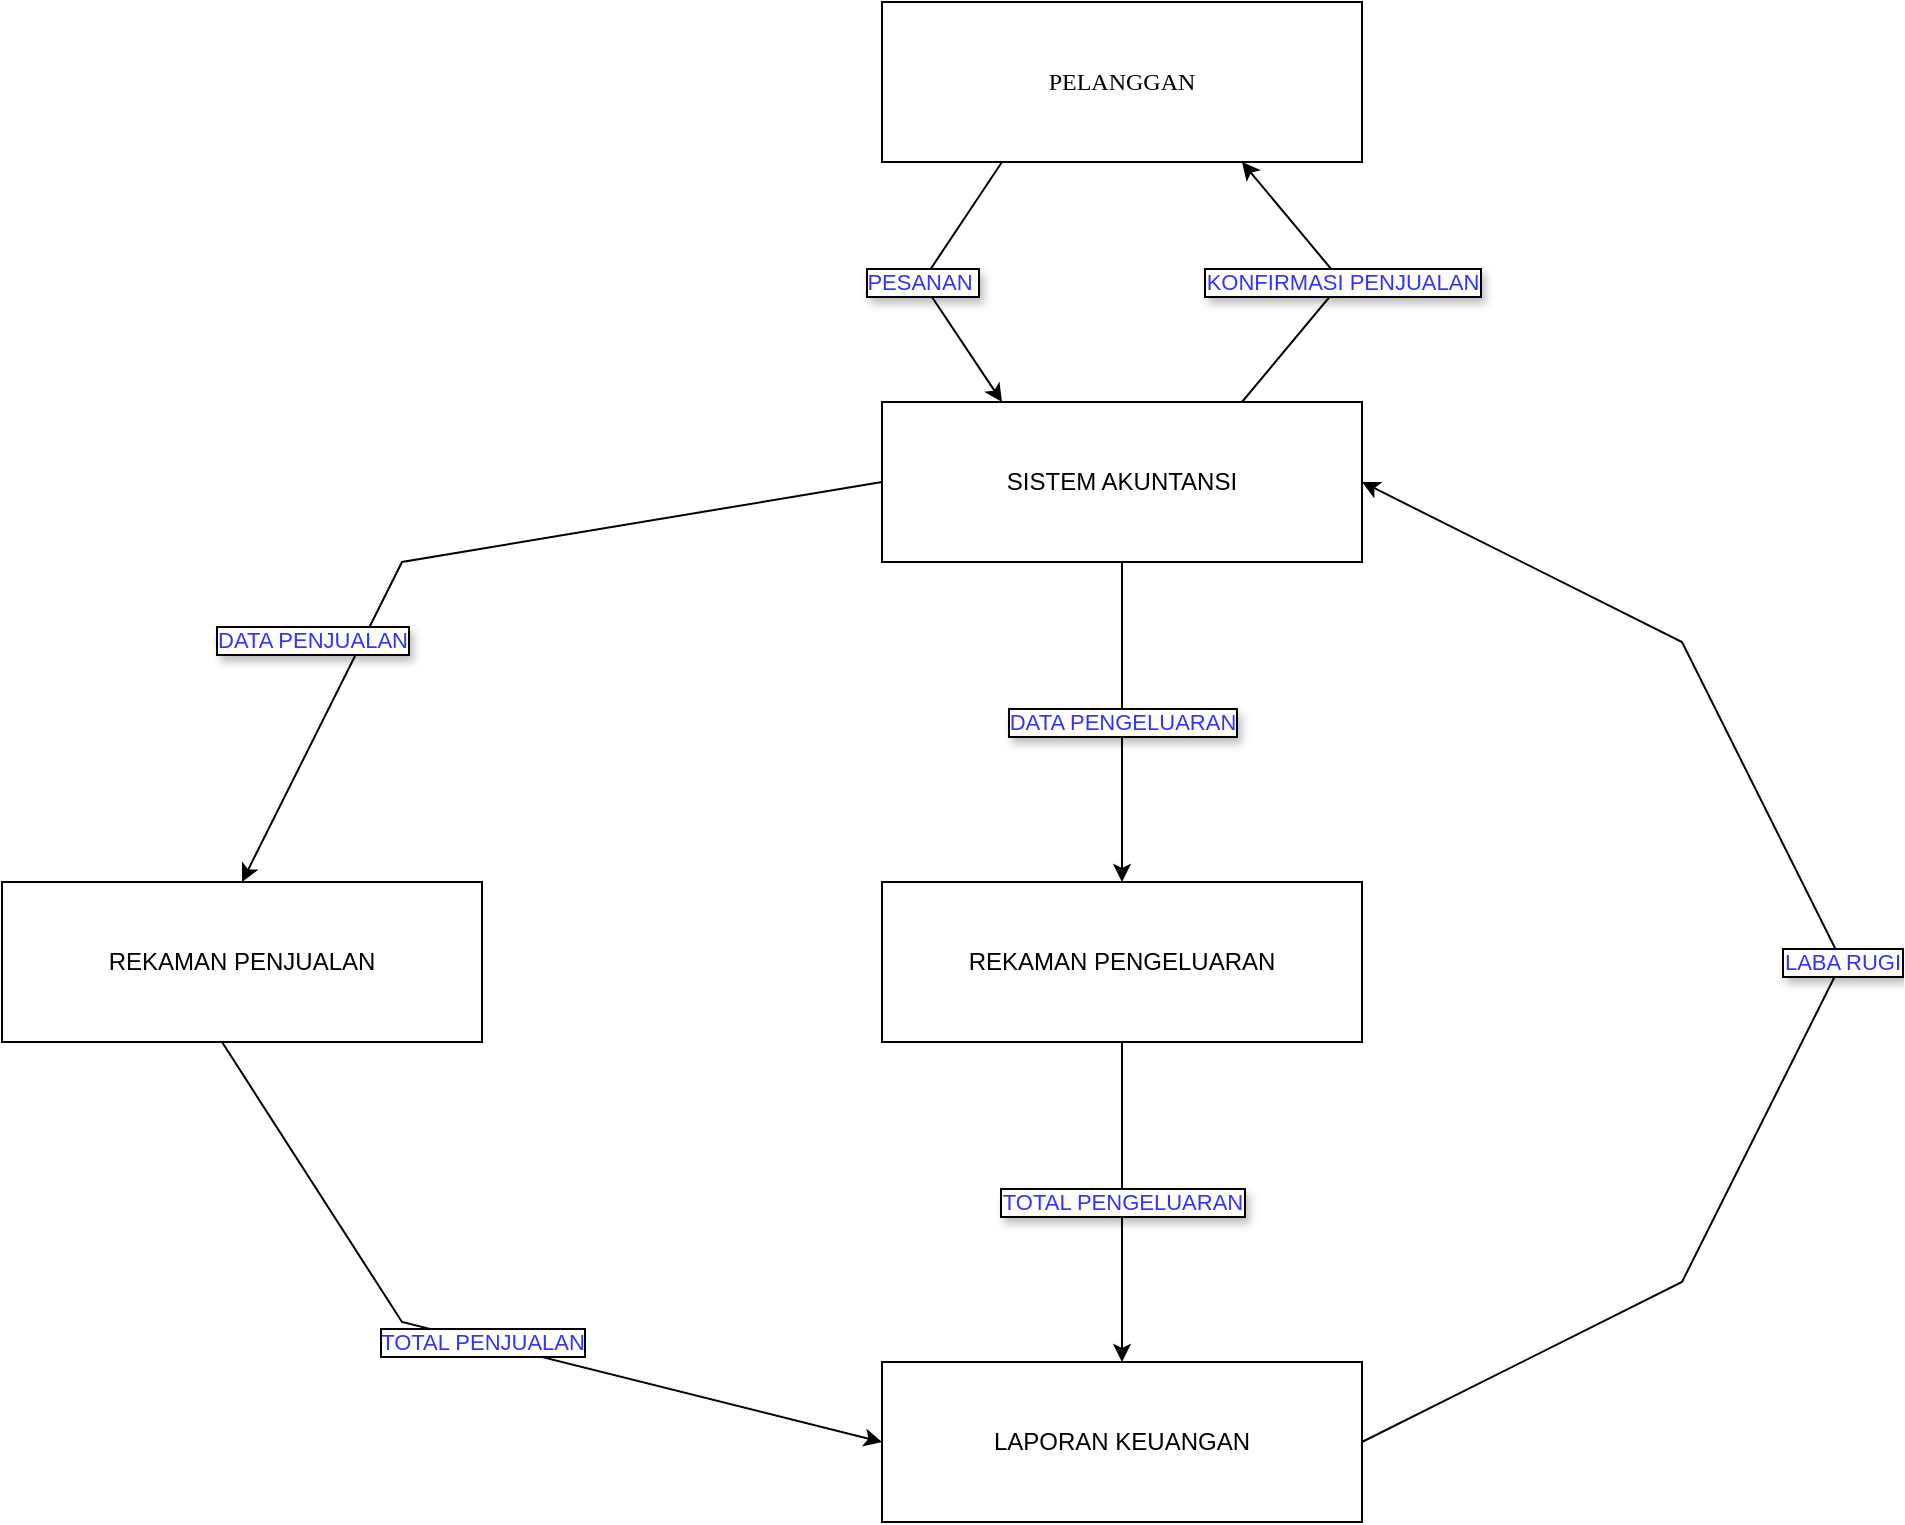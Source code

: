 <mxfile version="24.7.17">
  <diagram name="Halaman-1" id="Mqd_CiU4WyvhfChNvd4N">
    <mxGraphModel grid="1" page="1" gridSize="10" guides="1" tooltips="1" connect="1" arrows="1" fold="1" pageScale="1" pageWidth="827" pageHeight="1169" math="0" shadow="0">
      <root>
        <mxCell id="0" />
        <mxCell id="1" parent="0" />
        <mxCell id="oBupGqsHxvxtGwmtC9NF-1" value="PELANGGAN" style="rounded=0;whiteSpace=wrap;html=1;fontFamily=Times New Roman;" vertex="1" parent="1">
          <mxGeometry x="280" y="-200" width="240" height="80" as="geometry" />
        </mxCell>
        <mxCell id="oBupGqsHxvxtGwmtC9NF-2" value="SISTEM AKUNTANSI" style="rounded=0;whiteSpace=wrap;html=1;" vertex="1" parent="1">
          <mxGeometry x="280" width="240" height="80" as="geometry" />
        </mxCell>
        <mxCell id="oBupGqsHxvxtGwmtC9NF-3" style="edgeStyle=orthogonalEdgeStyle;rounded=0;orthogonalLoop=1;jettySize=auto;html=1;exitX=0.5;exitY=1;exitDx=0;exitDy=0;" edge="1" parent="1" source="oBupGqsHxvxtGwmtC9NF-1" target="oBupGqsHxvxtGwmtC9NF-1">
          <mxGeometry relative="1" as="geometry" />
        </mxCell>
        <mxCell id="oBupGqsHxvxtGwmtC9NF-4" value="REKAMAN PENGELUARAN" style="rounded=0;whiteSpace=wrap;html=1;" vertex="1" parent="1">
          <mxGeometry x="280" y="240" width="240" height="80" as="geometry" />
        </mxCell>
        <mxCell id="oBupGqsHxvxtGwmtC9NF-5" value="LAPORAN KEUANGAN" style="rounded=0;whiteSpace=wrap;html=1;" vertex="1" parent="1">
          <mxGeometry x="280" y="480" width="240" height="80" as="geometry" />
        </mxCell>
        <mxCell id="oBupGqsHxvxtGwmtC9NF-6" value="REKAMAN PENJUALAN" style="rounded=0;whiteSpace=wrap;html=1;" vertex="1" parent="1">
          <mxGeometry x="-160" y="240" width="240" height="80" as="geometry" />
        </mxCell>
        <mxCell id="oBupGqsHxvxtGwmtC9NF-36" value="" style="endArrow=classic;html=1;rounded=0;entryX=0.5;entryY=0;entryDx=0;entryDy=0;exitX=0;exitY=0.5;exitDx=0;exitDy=0;" edge="1" parent="1" source="oBupGqsHxvxtGwmtC9NF-2" target="oBupGqsHxvxtGwmtC9NF-6">
          <mxGeometry relative="1" as="geometry">
            <mxPoint x="80" y="190" as="sourcePoint" />
            <mxPoint x="180" y="190" as="targetPoint" />
            <Array as="points">
              <mxPoint x="40" y="80" />
            </Array>
          </mxGeometry>
        </mxCell>
        <mxCell id="oBupGqsHxvxtGwmtC9NF-37" value="DATA PENJUALAN" style="edgeLabel;resizable=0;html=1;;align=center;verticalAlign=middle;fontColor=#3333FF;labelBorderColor=default;textShadow=1;" connectable="0" vertex="1" parent="oBupGqsHxvxtGwmtC9NF-36">
          <mxGeometry relative="1" as="geometry">
            <mxPoint x="-77" y="44" as="offset" />
          </mxGeometry>
        </mxCell>
        <mxCell id="oBupGqsHxvxtGwmtC9NF-38" value="" style="endArrow=classic;html=1;rounded=0;exitX=1;exitY=0.5;exitDx=0;exitDy=0;entryX=1;entryY=0.5;entryDx=0;entryDy=0;" edge="1" parent="1" source="oBupGqsHxvxtGwmtC9NF-5" target="oBupGqsHxvxtGwmtC9NF-2">
          <mxGeometry relative="1" as="geometry">
            <mxPoint x="530" y="480" as="sourcePoint" />
            <mxPoint x="530" y="80" as="targetPoint" />
            <Array as="points">
              <mxPoint x="680" y="440" />
              <mxPoint x="760" y="280" />
              <mxPoint x="680" y="120" />
            </Array>
          </mxGeometry>
        </mxCell>
        <mxCell id="oBupGqsHxvxtGwmtC9NF-39" value="LABA RUGI" style="edgeLabel;resizable=0;html=1;;align=center;verticalAlign=middle;fontColor=#3333FF;textShadow=1;labelBorderColor=default;" connectable="0" vertex="1" parent="oBupGqsHxvxtGwmtC9NF-38">
          <mxGeometry relative="1" as="geometry" />
        </mxCell>
        <mxCell id="oBupGqsHxvxtGwmtC9NF-40" value="" style="endArrow=classic;html=1;rounded=0;entryX=0;entryY=0.5;entryDx=0;entryDy=0;" edge="1" parent="1" target="oBupGqsHxvxtGwmtC9NF-5">
          <mxGeometry relative="1" as="geometry">
            <mxPoint x="-50" y="320" as="sourcePoint" />
            <mxPoint x="50" y="320" as="targetPoint" />
            <Array as="points">
              <mxPoint x="40" y="460" />
            </Array>
          </mxGeometry>
        </mxCell>
        <mxCell id="oBupGqsHxvxtGwmtC9NF-41" value="TOTAL PENJUALAN" style="edgeLabel;resizable=0;html=1;;align=center;verticalAlign=middle;fontColor=#3333FF;textShadow=0;labelBorderColor=default;" connectable="0" vertex="1" parent="oBupGqsHxvxtGwmtC9NF-40">
          <mxGeometry relative="1" as="geometry" />
        </mxCell>
        <mxCell id="oBupGqsHxvxtGwmtC9NF-44" value="" style="endArrow=classic;html=1;rounded=0;entryX=0.5;entryY=0;entryDx=0;entryDy=0;exitX=0.5;exitY=1;exitDx=0;exitDy=0;" edge="1" parent="1" source="oBupGqsHxvxtGwmtC9NF-2" target="oBupGqsHxvxtGwmtC9NF-4">
          <mxGeometry relative="1" as="geometry">
            <mxPoint x="300" y="130" as="sourcePoint" />
            <mxPoint x="400" y="130" as="targetPoint" />
          </mxGeometry>
        </mxCell>
        <mxCell id="oBupGqsHxvxtGwmtC9NF-45" value="DATA PENGELUARAN" style="edgeLabel;resizable=0;html=1;;align=center;verticalAlign=middle;fontColor=#3333FF;textShadow=1;labelBorderColor=default;" connectable="0" vertex="1" parent="oBupGqsHxvxtGwmtC9NF-44">
          <mxGeometry relative="1" as="geometry" />
        </mxCell>
        <mxCell id="oBupGqsHxvxtGwmtC9NF-46" value="" style="endArrow=classic;html=1;rounded=0;entryX=0.5;entryY=0;entryDx=0;entryDy=0;exitX=0.5;exitY=1;exitDx=0;exitDy=0;" edge="1" parent="1" source="oBupGqsHxvxtGwmtC9NF-4" target="oBupGqsHxvxtGwmtC9NF-5">
          <mxGeometry relative="1" as="geometry">
            <mxPoint x="340" y="330" as="sourcePoint" />
            <mxPoint x="440" y="330" as="targetPoint" />
          </mxGeometry>
        </mxCell>
        <mxCell id="oBupGqsHxvxtGwmtC9NF-47" value="TOTAL PENGELUARAN" style="edgeLabel;resizable=0;html=1;;align=center;verticalAlign=middle;textShadow=1;labelBorderColor=default;fontColor=#3333FF;" connectable="0" vertex="1" parent="oBupGqsHxvxtGwmtC9NF-46">
          <mxGeometry relative="1" as="geometry" />
        </mxCell>
        <mxCell id="oBupGqsHxvxtGwmtC9NF-50" value="" style="endArrow=classic;html=1;rounded=0;exitX=0.25;exitY=1;exitDx=0;exitDy=0;entryX=0.25;entryY=0;entryDx=0;entryDy=0;" edge="1" parent="1" source="oBupGqsHxvxtGwmtC9NF-1" target="oBupGqsHxvxtGwmtC9NF-2">
          <mxGeometry relative="1" as="geometry">
            <mxPoint x="300" y="130" as="sourcePoint" />
            <mxPoint x="400" y="10" as="targetPoint" />
            <Array as="points">
              <mxPoint x="300" y="-60" />
            </Array>
          </mxGeometry>
        </mxCell>
        <mxCell id="oBupGqsHxvxtGwmtC9NF-51" value="PESANAN&amp;nbsp;" style="edgeLabel;resizable=0;html=1;;align=center;verticalAlign=middle;fontColor=#3333FF;textShadow=1;labelBorderColor=default;" connectable="0" vertex="1" parent="oBupGqsHxvxtGwmtC9NF-50">
          <mxGeometry relative="1" as="geometry" />
        </mxCell>
        <mxCell id="oBupGqsHxvxtGwmtC9NF-53" value="" style="endArrow=classic;html=1;rounded=0;entryX=0.75;entryY=1;entryDx=0;entryDy=0;exitX=0.75;exitY=0;exitDx=0;exitDy=0;" edge="1" parent="1" source="oBupGqsHxvxtGwmtC9NF-2" target="oBupGqsHxvxtGwmtC9NF-1">
          <mxGeometry relative="1" as="geometry">
            <mxPoint x="300" y="130" as="sourcePoint" />
            <mxPoint x="400" y="130" as="targetPoint" />
            <Array as="points">
              <mxPoint x="510" y="-60" />
            </Array>
          </mxGeometry>
        </mxCell>
        <mxCell id="oBupGqsHxvxtGwmtC9NF-54" value="KONFIRMASI PENJUALAN" style="edgeLabel;resizable=0;html=1;;align=center;verticalAlign=middle;fontColor=#3333FF;textShadow=1;labelBorderColor=default;" connectable="0" vertex="1" parent="oBupGqsHxvxtGwmtC9NF-53">
          <mxGeometry relative="1" as="geometry" />
        </mxCell>
      </root>
    </mxGraphModel>
  </diagram>
</mxfile>
